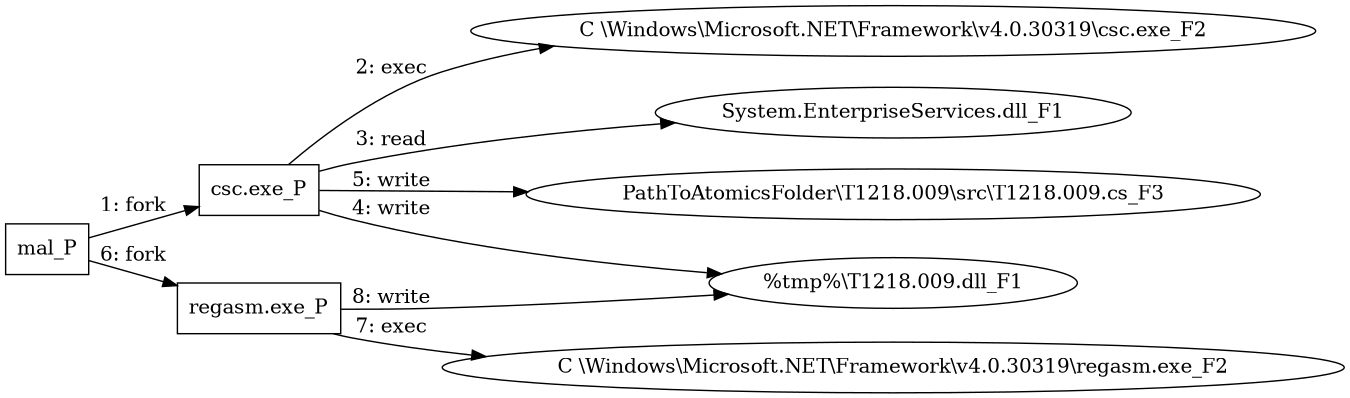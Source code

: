 digraph "T1218.009" {
rankdir="LR"
size="9"
fixedsize="false"
splines="true"
nodesep=0.3
ranksep=0
fontsize=10
overlap="scalexy"
engine= "neato"
	"mal_P" [node_type=Process shape=box]
	"csc.exe_P" [node_type=Process shape=box]
	"regasm.exe_P" [node_type=Process shape=box]
	"C \\Windows\\Microsoft.NET\\Framework\\v4.0.30319\\csc.exe_F2" [node_type=File shape=ellipse]
	"System.EnterpriseServices.dll_F1" [node_type=File shape=ellipse]
	"\%tmp%\\T1218.009.dll_F1" [node_type=File shape=ellipse]
	"PathToAtomicsFolder\\T1218.009\\src\\T1218.009.cs_F3" [node_type=File shape=ellipse]
	"C \\Windows\\Microsoft.NET\\Framework\\v4.0.30319\\regasm.exe_F2" [node_type=File shape=ellipse]
	"mal_P" -> "csc.exe_P" [label="1: fork"]
	"csc.exe_P" -> "C \\Windows\\Microsoft.NET\\Framework\\v4.0.30319\\csc.exe_F2" [label="2: exec"]
	"csc.exe_P" -> "System.EnterpriseServices.dll_F1" [label="3: read"]
	"csc.exe_P" -> "\%tmp%\\T1218.009.dll_F1" [label="4: write"]
	"csc.exe_P" -> "PathToAtomicsFolder\\T1218.009\\src\\T1218.009.cs_F3" [label="5: write"]
	"mal_P" -> "regasm.exe_P" [label="6: fork"]
	"regasm.exe_P" -> "C \\Windows\\Microsoft.NET\\Framework\\v4.0.30319\\regasm.exe_F2" [label="7: exec"]
	"regasm.exe_P" -> "\%tmp%\\T1218.009.dll_F1" [label="8: write"]
}
